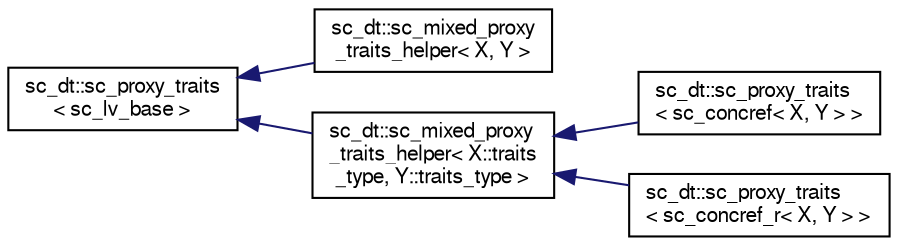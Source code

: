 digraph "Graphical Class Hierarchy"
{
  edge [fontname="FreeSans",fontsize="10",labelfontname="FreeSans",labelfontsize="10"];
  node [fontname="FreeSans",fontsize="10",shape=record];
  rankdir="LR";
  Node0 [label="sc_dt::sc_proxy_traits\l\< sc_lv_base \>",height=0.2,width=0.4,color="black", fillcolor="white", style="filled",URL="$a01456.html"];
  Node0 -> Node1 [dir="back",color="midnightblue",fontsize="10",style="solid",fontname="FreeSans"];
  Node1 [label="sc_dt::sc_mixed_proxy\l_traits_helper\< X, Y \>",height=0.2,width=0.4,color="black", fillcolor="white", style="filled",URL="$a01480.html"];
  Node0 -> Node2 [dir="back",color="midnightblue",fontsize="10",style="solid",fontname="FreeSans"];
  Node2 [label="sc_dt::sc_mixed_proxy\l_traits_helper\< X::traits\l_type, Y::traits_type \>",height=0.2,width=0.4,color="black", fillcolor="white", style="filled",URL="$a01480.html"];
  Node2 -> Node3 [dir="back",color="midnightblue",fontsize="10",style="solid",fontname="FreeSans"];
  Node3 [label="sc_dt::sc_proxy_traits\l\< sc_concref\< X, Y \> \>",height=0.2,width=0.4,color="black", fillcolor="white", style="filled",URL="$a01492.html"];
  Node2 -> Node4 [dir="back",color="midnightblue",fontsize="10",style="solid",fontname="FreeSans"];
  Node4 [label="sc_dt::sc_proxy_traits\l\< sc_concref_r\< X, Y \> \>",height=0.2,width=0.4,color="black", fillcolor="white", style="filled",URL="$a01488.html"];
}
